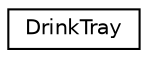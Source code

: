 digraph "Graphical Class Hierarchy"
{
 // LATEX_PDF_SIZE
  edge [fontname="Helvetica",fontsize="10",labelfontname="Helvetica",labelfontsize="10"];
  node [fontname="Helvetica",fontsize="10",shape=record];
  rankdir="LR";
  Node0 [label="DrinkTray",height=0.2,width=0.4,color="black", fillcolor="white", style="filled",URL="$classDrinkTray.html",tooltip=" "];
}
